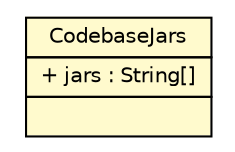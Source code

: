 #!/usr/local/bin/dot
#
# Class diagram 
# Generated by UMLGraph version R5_6 (http://www.umlgraph.org/)
#

digraph G {
	edge [fontname="Helvetica",fontsize=10,labelfontname="Helvetica",labelfontsize=10];
	node [fontname="Helvetica",fontsize=10,shape=plaintext];
	nodesep=0.25;
	ranksep=0.5;
	// sorcer.eo.operator.CodebaseJars
	c517929 [label=<<table title="sorcer.eo.operator.CodebaseJars" border="0" cellborder="1" cellspacing="0" cellpadding="2" port="p" bgcolor="lemonChiffon" href="./operator.CodebaseJars.html">
		<tr><td><table border="0" cellspacing="0" cellpadding="1">
<tr><td align="center" balign="center"> CodebaseJars </td></tr>
		</table></td></tr>
		<tr><td><table border="0" cellspacing="0" cellpadding="1">
<tr><td align="left" balign="left"> + jars : String[] </td></tr>
		</table></td></tr>
		<tr><td><table border="0" cellspacing="0" cellpadding="1">
<tr><td align="left" balign="left">  </td></tr>
		</table></td></tr>
		</table>>, URL="./operator.CodebaseJars.html", fontname="Helvetica", fontcolor="black", fontsize=10.0];
}

